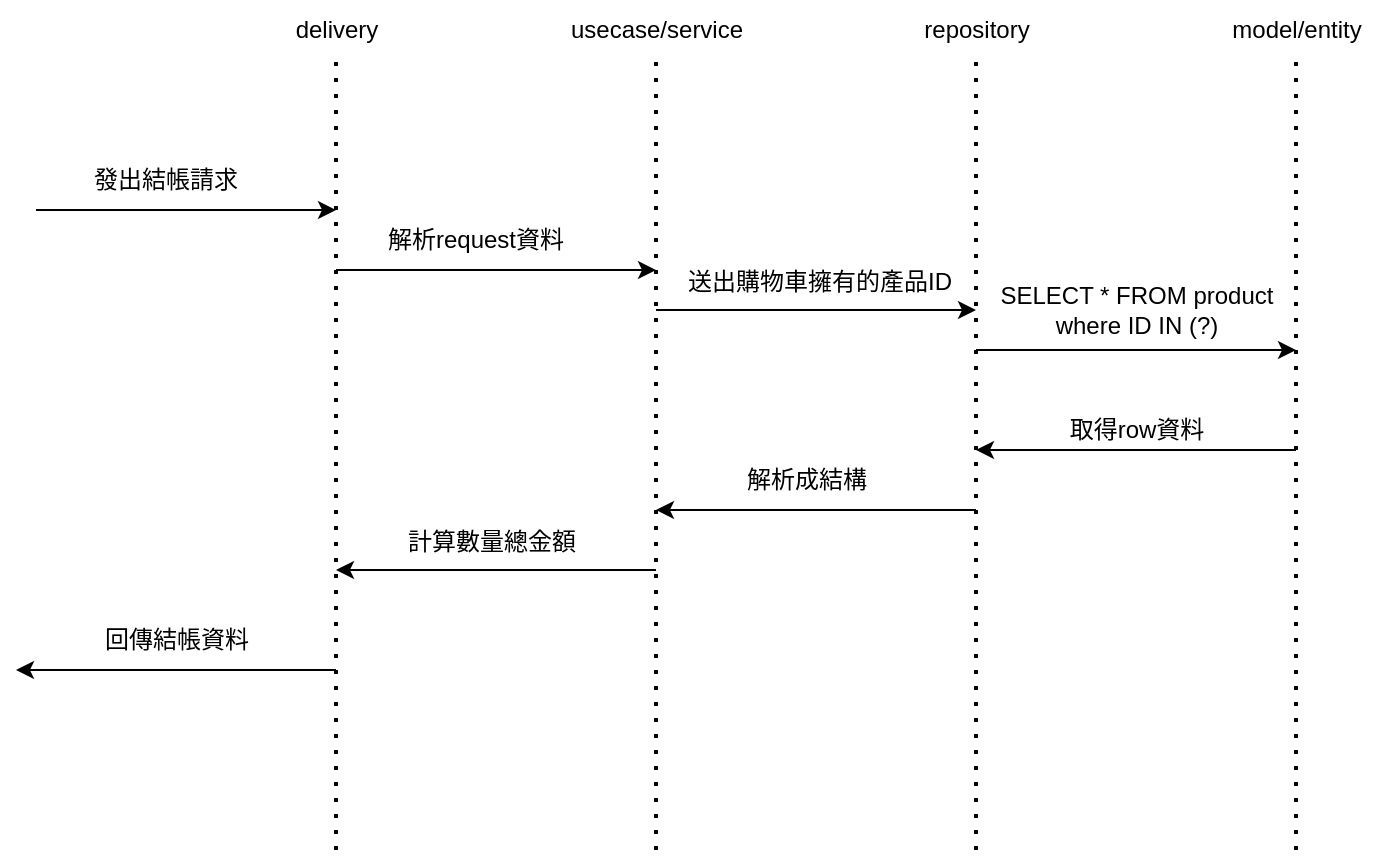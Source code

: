 <mxfile version="20.4.1" type="device"><diagram id="XGJA4ZecYVfwsNq5mYM8" name="第 1 页"><mxGraphModel dx="2012" dy="635" grid="1" gridSize="10" guides="1" tooltips="1" connect="1" arrows="1" fold="1" page="1" pageScale="1" pageWidth="827" pageHeight="1169" math="0" shadow="0"><root><mxCell id="0"/><mxCell id="1" parent="0"/><mxCell id="YkFX9KcbpD3Yfu_MNtC8-1" value="" style="endArrow=none;dashed=1;html=1;dashPattern=1 3;strokeWidth=2;rounded=0;" edge="1" parent="1"><mxGeometry width="50" height="50" relative="1" as="geometry"><mxPoint x="160" y="560" as="sourcePoint"/><mxPoint x="160" y="160" as="targetPoint"/></mxGeometry></mxCell><mxCell id="YkFX9KcbpD3Yfu_MNtC8-2" value="" style="endArrow=none;dashed=1;html=1;dashPattern=1 3;strokeWidth=2;rounded=0;" edge="1" parent="1"><mxGeometry width="50" height="50" relative="1" as="geometry"><mxPoint x="320" y="560" as="sourcePoint"/><mxPoint x="320" y="160" as="targetPoint"/></mxGeometry></mxCell><mxCell id="YkFX9KcbpD3Yfu_MNtC8-3" value="" style="endArrow=none;dashed=1;html=1;dashPattern=1 3;strokeWidth=2;rounded=0;" edge="1" parent="1"><mxGeometry width="50" height="50" relative="1" as="geometry"><mxPoint x="480" y="560" as="sourcePoint"/><mxPoint x="480" y="160" as="targetPoint"/></mxGeometry></mxCell><mxCell id="YkFX9KcbpD3Yfu_MNtC8-4" value="" style="endArrow=none;dashed=1;html=1;dashPattern=1 3;strokeWidth=2;rounded=0;" edge="1" parent="1"><mxGeometry width="50" height="50" relative="1" as="geometry"><mxPoint x="640" y="560" as="sourcePoint"/><mxPoint x="640" y="160" as="targetPoint"/></mxGeometry></mxCell><mxCell id="YkFX9KcbpD3Yfu_MNtC8-6" value="delivery" style="text;html=1;align=center;verticalAlign=middle;resizable=0;points=[];autosize=1;strokeColor=none;fillColor=none;" vertex="1" parent="1"><mxGeometry x="130" y="135" width="60" height="30" as="geometry"/></mxCell><mxCell id="YkFX9KcbpD3Yfu_MNtC8-7" value="usecase/service" style="text;html=1;align=center;verticalAlign=middle;resizable=0;points=[];autosize=1;strokeColor=none;fillColor=none;" vertex="1" parent="1"><mxGeometry x="265" y="135" width="110" height="30" as="geometry"/></mxCell><mxCell id="YkFX9KcbpD3Yfu_MNtC8-8" value="repository" style="text;html=1;align=center;verticalAlign=middle;resizable=0;points=[];autosize=1;strokeColor=none;fillColor=none;" vertex="1" parent="1"><mxGeometry x="440" y="135" width="80" height="30" as="geometry"/></mxCell><mxCell id="YkFX9KcbpD3Yfu_MNtC8-9" value="model/entity" style="text;html=1;align=center;verticalAlign=middle;resizable=0;points=[];autosize=1;strokeColor=none;fillColor=none;" vertex="1" parent="1"><mxGeometry x="595" y="135" width="90" height="30" as="geometry"/></mxCell><mxCell id="YkFX9KcbpD3Yfu_MNtC8-10" value="" style="endArrow=classic;html=1;rounded=0;" edge="1" parent="1"><mxGeometry width="50" height="50" relative="1" as="geometry"><mxPoint x="10" y="240" as="sourcePoint"/><mxPoint x="160" y="240" as="targetPoint"/></mxGeometry></mxCell><mxCell id="YkFX9KcbpD3Yfu_MNtC8-11" value="發出結帳請求" style="text;html=1;strokeColor=none;fillColor=none;align=center;verticalAlign=middle;whiteSpace=wrap;rounded=0;" vertex="1" parent="1"><mxGeometry x="30" y="210" width="90" height="30" as="geometry"/></mxCell><mxCell id="YkFX9KcbpD3Yfu_MNtC8-12" value="" style="endArrow=classic;html=1;rounded=0;" edge="1" parent="1"><mxGeometry width="50" height="50" relative="1" as="geometry"><mxPoint x="160" y="270" as="sourcePoint"/><mxPoint x="320" y="270" as="targetPoint"/></mxGeometry></mxCell><mxCell id="YkFX9KcbpD3Yfu_MNtC8-13" value="解析request資料" style="text;html=1;strokeColor=none;fillColor=none;align=center;verticalAlign=middle;whiteSpace=wrap;rounded=0;" vertex="1" parent="1"><mxGeometry x="180" y="240" width="100" height="30" as="geometry"/></mxCell><mxCell id="YkFX9KcbpD3Yfu_MNtC8-14" value="" style="endArrow=classic;html=1;rounded=0;" edge="1" parent="1"><mxGeometry width="50" height="50" relative="1" as="geometry"><mxPoint x="320" y="290" as="sourcePoint"/><mxPoint x="480" y="290" as="targetPoint"/></mxGeometry></mxCell><mxCell id="YkFX9KcbpD3Yfu_MNtC8-15" value="送出購物車擁有的產品ID" style="text;strokeColor=none;fillColor=none;align=left;verticalAlign=middle;spacingLeft=4;spacingRight=4;overflow=hidden;points=[[0,0.5],[1,0.5]];portConstraint=eastwest;rotatable=0;" vertex="1" parent="1"><mxGeometry x="330" y="260" width="150" height="30" as="geometry"/></mxCell><mxCell id="YkFX9KcbpD3Yfu_MNtC8-16" value="" style="endArrow=classic;html=1;rounded=0;" edge="1" parent="1"><mxGeometry width="50" height="50" relative="1" as="geometry"><mxPoint x="480" y="310" as="sourcePoint"/><mxPoint x="640" y="310" as="targetPoint"/><Array as="points"/></mxGeometry></mxCell><mxCell id="YkFX9KcbpD3Yfu_MNtC8-17" value="SELECT * FROM product&lt;br&gt;where ID IN (?)" style="text;html=1;align=center;verticalAlign=middle;resizable=0;points=[];autosize=1;strokeColor=none;fillColor=none;" vertex="1" parent="1"><mxGeometry x="480" y="270" width="160" height="40" as="geometry"/></mxCell><mxCell id="YkFX9KcbpD3Yfu_MNtC8-18" value="" style="endArrow=classic;html=1;rounded=0;" edge="1" parent="1"><mxGeometry width="50" height="50" relative="1" as="geometry"><mxPoint x="640" y="360" as="sourcePoint"/><mxPoint x="480" y="360" as="targetPoint"/></mxGeometry></mxCell><mxCell id="YkFX9KcbpD3Yfu_MNtC8-19" value="取得row資料" style="text;html=1;align=center;verticalAlign=middle;resizable=0;points=[];autosize=1;strokeColor=none;fillColor=none;" vertex="1" parent="1"><mxGeometry x="515" y="335" width="90" height="30" as="geometry"/></mxCell><mxCell id="YkFX9KcbpD3Yfu_MNtC8-20" value="" style="endArrow=classic;html=1;rounded=0;" edge="1" parent="1"><mxGeometry width="50" height="50" relative="1" as="geometry"><mxPoint x="480" y="390" as="sourcePoint"/><mxPoint x="320" y="390" as="targetPoint"/></mxGeometry></mxCell><mxCell id="YkFX9KcbpD3Yfu_MNtC8-21" value="解析成結構" style="text;html=1;align=center;verticalAlign=middle;resizable=0;points=[];autosize=1;strokeColor=none;fillColor=none;" vertex="1" parent="1"><mxGeometry x="355" y="360" width="80" height="30" as="geometry"/></mxCell><mxCell id="YkFX9KcbpD3Yfu_MNtC8-22" value="" style="endArrow=classic;html=1;rounded=0;" edge="1" parent="1"><mxGeometry width="50" height="50" relative="1" as="geometry"><mxPoint x="320" y="420" as="sourcePoint"/><mxPoint x="160" y="420" as="targetPoint"/></mxGeometry></mxCell><mxCell id="YkFX9KcbpD3Yfu_MNtC8-23" value="計算數量總金額" style="text;strokeColor=none;fillColor=none;align=left;verticalAlign=middle;spacingLeft=4;spacingRight=4;overflow=hidden;points=[[0,0.5],[1,0.5]];portConstraint=eastwest;rotatable=0;" vertex="1" parent="1"><mxGeometry x="190" y="390" width="100" height="30" as="geometry"/></mxCell><mxCell id="YkFX9KcbpD3Yfu_MNtC8-26" value="" style="endArrow=classic;html=1;rounded=0;" edge="1" parent="1"><mxGeometry width="50" height="50" relative="1" as="geometry"><mxPoint x="160" y="470" as="sourcePoint"/><mxPoint y="470" as="targetPoint"/></mxGeometry></mxCell><mxCell id="YkFX9KcbpD3Yfu_MNtC8-27" value="回傳結帳資料" style="text;html=1;align=center;verticalAlign=middle;resizable=0;points=[];autosize=1;strokeColor=none;fillColor=none;" vertex="1" parent="1"><mxGeometry x="30" y="440" width="100" height="30" as="geometry"/></mxCell></root></mxGraphModel></diagram></mxfile>